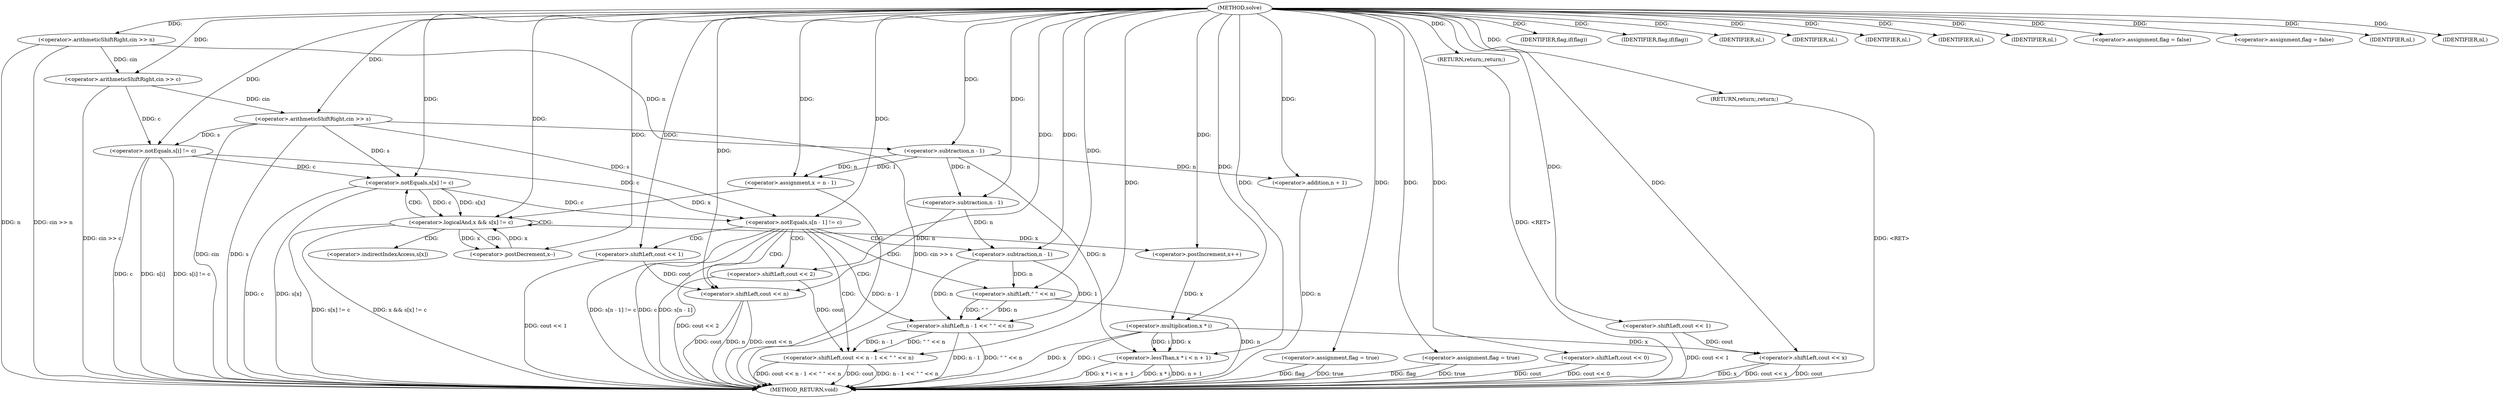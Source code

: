 digraph "solve" {  
"1000120" [label = "(METHOD,solve)" ]
"1000238" [label = "(METHOD_RETURN,void)" ]
"1000123" [label = "(<operator>.arithmeticShiftRight,cin >> n)" ]
"1000127" [label = "(<operator>.arithmeticShiftRight,cin >> c)" ]
"1000131" [label = "(<operator>.arithmeticShiftRight,cin >> s)" ]
"1000135" [label = "(<operator>.assignment,flag = true)" ]
"1000159" [label = "(<operator>.assignment,x = n - 1)" ]
"1000174" [label = "(<operator>.postIncrement,x++)" ]
"1000176" [label = "(<operator>.assignment,flag = true)" ]
"1000151" [label = "(IDENTIFIER,flag,if(flag))" ]
"1000165" [label = "(<operator>.logicalAnd,x && s[x] != c)" ]
"1000172" [label = "(<operator>.postDecrement,x--)" ]
"1000194" [label = "(IDENTIFIER,flag,if(flag))" ]
"1000206" [label = "(<operator>.notEquals,s[n - 1] != c)" ]
"1000140" [label = "(<operator>.notEquals,s[i] != c)" ]
"1000153" [label = "(<operator>.shiftLeft,cout << 0)" ]
"1000156" [label = "(IDENTIFIER,nl,)" ]
"1000157" [label = "(RETURN,return;,return;)" ]
"1000161" [label = "(<operator>.subtraction,n - 1)" ]
"1000181" [label = "(<operator>.lessThan,x * i < n + 1)" ]
"1000196" [label = "(<operator>.shiftLeft,cout << 1)" ]
"1000199" [label = "(IDENTIFIER,nl,)" ]
"1000200" [label = "(<operator>.shiftLeft,cout << x)" ]
"1000203" [label = "(IDENTIFIER,nl,)" ]
"1000204" [label = "(RETURN,return;,return;)" ]
"1000214" [label = "(<operator>.shiftLeft,cout << 2)" ]
"1000217" [label = "(IDENTIFIER,nl,)" ]
"1000218" [label = "(<operator>.shiftLeft,cout << n - 1 << \" \" << n)" ]
"1000227" [label = "(IDENTIFIER,nl,)" ]
"1000146" [label = "(<operator>.assignment,flag = false)" ]
"1000167" [label = "(<operator>.notEquals,s[x] != c)" ]
"1000189" [label = "(<operator>.assignment,flag = false)" ]
"1000230" [label = "(<operator>.shiftLeft,cout << 1)" ]
"1000233" [label = "(IDENTIFIER,nl,)" ]
"1000234" [label = "(<operator>.shiftLeft,cout << n)" ]
"1000237" [label = "(IDENTIFIER,nl,)" ]
"1000182" [label = "(<operator>.multiplication,x * i)" ]
"1000185" [label = "(<operator>.addition,n + 1)" ]
"1000209" [label = "(<operator>.subtraction,n - 1)" ]
"1000220" [label = "(<operator>.shiftLeft,n - 1 << \" \" << n)" ]
"1000221" [label = "(<operator>.subtraction,n - 1)" ]
"1000224" [label = "(<operator>.shiftLeft,\" \" << n)" ]
"1000168" [label = "(<operator>.indirectIndexAccess,s[x])" ]
  "1000123" -> "1000238"  [ label = "DDG: n"] 
  "1000123" -> "1000238"  [ label = "DDG: cin >> n"] 
  "1000127" -> "1000238"  [ label = "DDG: cin >> c"] 
  "1000131" -> "1000238"  [ label = "DDG: cin"] 
  "1000131" -> "1000238"  [ label = "DDG: s"] 
  "1000131" -> "1000238"  [ label = "DDG: cin >> s"] 
  "1000135" -> "1000238"  [ label = "DDG: flag"] 
  "1000135" -> "1000238"  [ label = "DDG: true"] 
  "1000140" -> "1000238"  [ label = "DDG: s[i]"] 
  "1000140" -> "1000238"  [ label = "DDG: c"] 
  "1000140" -> "1000238"  [ label = "DDG: s[i] != c"] 
  "1000159" -> "1000238"  [ label = "DDG: n - 1"] 
  "1000167" -> "1000238"  [ label = "DDG: s[x]"] 
  "1000167" -> "1000238"  [ label = "DDG: c"] 
  "1000165" -> "1000238"  [ label = "DDG: s[x] != c"] 
  "1000165" -> "1000238"  [ label = "DDG: x && s[x] != c"] 
  "1000176" -> "1000238"  [ label = "DDG: flag"] 
  "1000176" -> "1000238"  [ label = "DDG: true"] 
  "1000182" -> "1000238"  [ label = "DDG: x"] 
  "1000182" -> "1000238"  [ label = "DDG: i"] 
  "1000181" -> "1000238"  [ label = "DDG: x * i"] 
  "1000185" -> "1000238"  [ label = "DDG: n"] 
  "1000181" -> "1000238"  [ label = "DDG: n + 1"] 
  "1000181" -> "1000238"  [ label = "DDG: x * i < n + 1"] 
  "1000206" -> "1000238"  [ label = "DDG: s[n - 1]"] 
  "1000206" -> "1000238"  [ label = "DDG: c"] 
  "1000206" -> "1000238"  [ label = "DDG: s[n - 1] != c"] 
  "1000230" -> "1000238"  [ label = "DDG: cout << 1"] 
  "1000234" -> "1000238"  [ label = "DDG: cout"] 
  "1000234" -> "1000238"  [ label = "DDG: n"] 
  "1000234" -> "1000238"  [ label = "DDG: cout << n"] 
  "1000214" -> "1000238"  [ label = "DDG: cout << 2"] 
  "1000218" -> "1000238"  [ label = "DDG: cout"] 
  "1000220" -> "1000238"  [ label = "DDG: n - 1"] 
  "1000224" -> "1000238"  [ label = "DDG: n"] 
  "1000220" -> "1000238"  [ label = "DDG: \" \" << n"] 
  "1000218" -> "1000238"  [ label = "DDG: n - 1 << \" \" << n"] 
  "1000218" -> "1000238"  [ label = "DDG: cout << n - 1 << \" \" << n"] 
  "1000196" -> "1000238"  [ label = "DDG: cout << 1"] 
  "1000200" -> "1000238"  [ label = "DDG: cout"] 
  "1000200" -> "1000238"  [ label = "DDG: x"] 
  "1000200" -> "1000238"  [ label = "DDG: cout << x"] 
  "1000153" -> "1000238"  [ label = "DDG: cout"] 
  "1000153" -> "1000238"  [ label = "DDG: cout << 0"] 
  "1000204" -> "1000238"  [ label = "DDG: <RET>"] 
  "1000157" -> "1000238"  [ label = "DDG: <RET>"] 
  "1000120" -> "1000135"  [ label = "DDG: "] 
  "1000161" -> "1000159"  [ label = "DDG: 1"] 
  "1000161" -> "1000159"  [ label = "DDG: n"] 
  "1000120" -> "1000176"  [ label = "DDG: "] 
  "1000120" -> "1000123"  [ label = "DDG: "] 
  "1000123" -> "1000127"  [ label = "DDG: cin"] 
  "1000120" -> "1000127"  [ label = "DDG: "] 
  "1000127" -> "1000131"  [ label = "DDG: cin"] 
  "1000120" -> "1000131"  [ label = "DDG: "] 
  "1000120" -> "1000151"  [ label = "DDG: "] 
  "1000120" -> "1000159"  [ label = "DDG: "] 
  "1000165" -> "1000174"  [ label = "DDG: x"] 
  "1000120" -> "1000174"  [ label = "DDG: "] 
  "1000120" -> "1000194"  [ label = "DDG: "] 
  "1000120" -> "1000156"  [ label = "DDG: "] 
  "1000120" -> "1000157"  [ label = "DDG: "] 
  "1000123" -> "1000161"  [ label = "DDG: n"] 
  "1000120" -> "1000161"  [ label = "DDG: "] 
  "1000159" -> "1000165"  [ label = "DDG: x"] 
  "1000172" -> "1000165"  [ label = "DDG: x"] 
  "1000120" -> "1000165"  [ label = "DDG: "] 
  "1000167" -> "1000165"  [ label = "DDG: s[x]"] 
  "1000167" -> "1000165"  [ label = "DDG: c"] 
  "1000165" -> "1000172"  [ label = "DDG: x"] 
  "1000120" -> "1000172"  [ label = "DDG: "] 
  "1000120" -> "1000199"  [ label = "DDG: "] 
  "1000120" -> "1000203"  [ label = "DDG: "] 
  "1000120" -> "1000204"  [ label = "DDG: "] 
  "1000131" -> "1000206"  [ label = "DDG: s"] 
  "1000140" -> "1000206"  [ label = "DDG: c"] 
  "1000167" -> "1000206"  [ label = "DDG: c"] 
  "1000120" -> "1000206"  [ label = "DDG: "] 
  "1000120" -> "1000217"  [ label = "DDG: "] 
  "1000120" -> "1000227"  [ label = "DDG: "] 
  "1000131" -> "1000140"  [ label = "DDG: s"] 
  "1000127" -> "1000140"  [ label = "DDG: c"] 
  "1000120" -> "1000140"  [ label = "DDG: "] 
  "1000120" -> "1000146"  [ label = "DDG: "] 
  "1000120" -> "1000153"  [ label = "DDG: "] 
  "1000131" -> "1000167"  [ label = "DDG: s"] 
  "1000140" -> "1000167"  [ label = "DDG: c"] 
  "1000120" -> "1000167"  [ label = "DDG: "] 
  "1000182" -> "1000181"  [ label = "DDG: x"] 
  "1000182" -> "1000181"  [ label = "DDG: i"] 
  "1000120" -> "1000181"  [ label = "DDG: "] 
  "1000161" -> "1000181"  [ label = "DDG: n"] 
  "1000120" -> "1000189"  [ label = "DDG: "] 
  "1000120" -> "1000196"  [ label = "DDG: "] 
  "1000196" -> "1000200"  [ label = "DDG: cout"] 
  "1000120" -> "1000200"  [ label = "DDG: "] 
  "1000182" -> "1000200"  [ label = "DDG: x"] 
  "1000120" -> "1000214"  [ label = "DDG: "] 
  "1000214" -> "1000218"  [ label = "DDG: cout"] 
  "1000120" -> "1000218"  [ label = "DDG: "] 
  "1000220" -> "1000218"  [ label = "DDG: \" \" << n"] 
  "1000220" -> "1000218"  [ label = "DDG: n - 1"] 
  "1000120" -> "1000233"  [ label = "DDG: "] 
  "1000120" -> "1000237"  [ label = "DDG: "] 
  "1000174" -> "1000182"  [ label = "DDG: x"] 
  "1000120" -> "1000182"  [ label = "DDG: "] 
  "1000161" -> "1000185"  [ label = "DDG: n"] 
  "1000120" -> "1000185"  [ label = "DDG: "] 
  "1000120" -> "1000209"  [ label = "DDG: "] 
  "1000161" -> "1000209"  [ label = "DDG: n"] 
  "1000221" -> "1000220"  [ label = "DDG: n"] 
  "1000221" -> "1000220"  [ label = "DDG: 1"] 
  "1000224" -> "1000220"  [ label = "DDG: n"] 
  "1000224" -> "1000220"  [ label = "DDG: \" \""] 
  "1000120" -> "1000230"  [ label = "DDG: "] 
  "1000230" -> "1000234"  [ label = "DDG: cout"] 
  "1000120" -> "1000234"  [ label = "DDG: "] 
  "1000209" -> "1000234"  [ label = "DDG: n"] 
  "1000209" -> "1000221"  [ label = "DDG: n"] 
  "1000120" -> "1000221"  [ label = "DDG: "] 
  "1000120" -> "1000224"  [ label = "DDG: "] 
  "1000221" -> "1000224"  [ label = "DDG: n"] 
  "1000165" -> "1000165"  [ label = "CDG: "] 
  "1000165" -> "1000172"  [ label = "CDG: "] 
  "1000165" -> "1000168"  [ label = "CDG: "] 
  "1000165" -> "1000167"  [ label = "CDG: "] 
  "1000206" -> "1000221"  [ label = "CDG: "] 
  "1000206" -> "1000230"  [ label = "CDG: "] 
  "1000206" -> "1000234"  [ label = "CDG: "] 
  "1000206" -> "1000220"  [ label = "CDG: "] 
  "1000206" -> "1000214"  [ label = "CDG: "] 
  "1000206" -> "1000218"  [ label = "CDG: "] 
  "1000206" -> "1000224"  [ label = "CDG: "] 
}
